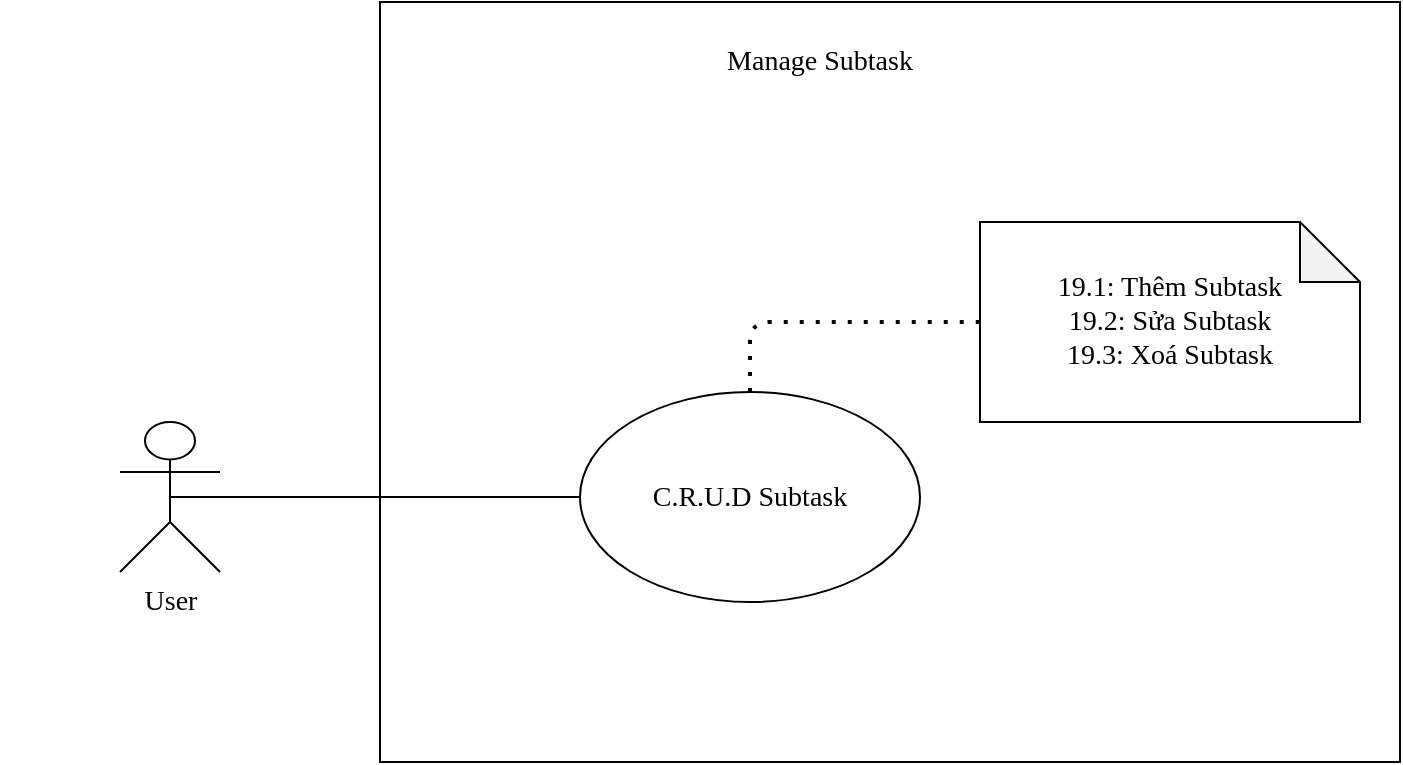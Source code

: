 <mxfile version="13.10.4" type="device"><diagram id="uqQDiPPertqWB5zfqkgj" name="Page-1"><mxGraphModel dx="738" dy="459" grid="1" gridSize="10" guides="1" tooltips="1" connect="1" arrows="1" fold="1" page="1" pageScale="1" pageWidth="827" pageHeight="1169" math="0" shadow="0"><root><mxCell id="0"/><mxCell id="1" parent="0"/><mxCell id="i3skTmydSybiQhi2TFSc-9" value="" style="group" parent="1" vertex="1" connectable="0"><mxGeometry x="60" y="20" width="700" height="380" as="geometry"/></mxCell><mxCell id="i3skTmydSybiQhi2TFSc-4" value="" style="rounded=0;whiteSpace=wrap;html=1;fillColor=none;fontFamily=Verdana;fontSize=14;" parent="i3skTmydSybiQhi2TFSc-9" vertex="1"><mxGeometry x="190" width="510" height="380" as="geometry"/></mxCell><mxCell id="i3skTmydSybiQhi2TFSc-7" value="" style="group;fontFamily=Verdana;fontSize=14;" parent="i3skTmydSybiQhi2TFSc-9" vertex="1" connectable="0"><mxGeometry y="110" width="680" height="190" as="geometry"/></mxCell><mxCell id="i3skTmydSybiQhi2TFSc-1" value="User" style="shape=umlActor;verticalLabelPosition=bottom;verticalAlign=top;html=1;outlineConnect=0;fontFamily=Verdana;fontSize=14;" parent="i3skTmydSybiQhi2TFSc-7" vertex="1"><mxGeometry x="60" y="100" width="50" height="75" as="geometry"/></mxCell><mxCell id="i3skTmydSybiQhi2TFSc-2" value="C.R.U.D Subtask" style="ellipse;whiteSpace=wrap;html=1;fontFamily=Verdana;fontSize=14;" parent="i3skTmydSybiQhi2TFSc-7" vertex="1"><mxGeometry x="290" y="85" width="170" height="105" as="geometry"/></mxCell><mxCell id="i3skTmydSybiQhi2TFSc-3" value="19.1: Thêm Subtask&lt;br&gt;19.2: Sửa Subtask&lt;br&gt;19.3: Xoá Subtask" style="shape=note;whiteSpace=wrap;html=1;backgroundOutline=1;darkOpacity=0.05;fontFamily=Verdana;fontSize=14;" parent="i3skTmydSybiQhi2TFSc-7" vertex="1"><mxGeometry x="490" width="190" height="100" as="geometry"/></mxCell><mxCell id="i3skTmydSybiQhi2TFSc-5" value="" style="endArrow=none;dashed=1;html=1;dashPattern=1 3;strokeWidth=2;entryX=0;entryY=0.5;entryDx=0;entryDy=0;entryPerimeter=0;exitX=0.5;exitY=0;exitDx=0;exitDy=0;edgeStyle=orthogonalEdgeStyle;fontFamily=Verdana;fontSize=14;" parent="i3skTmydSybiQhi2TFSc-7" source="i3skTmydSybiQhi2TFSc-2" target="i3skTmydSybiQhi2TFSc-3" edge="1"><mxGeometry width="50" height="50" relative="1" as="geometry"><mxPoint x="270" y="80" as="sourcePoint"/><mxPoint x="320" y="30" as="targetPoint"/></mxGeometry></mxCell><mxCell id="i3skTmydSybiQhi2TFSc-6" value="" style="endArrow=none;html=1;entryX=0.5;entryY=0.5;entryDx=0;entryDy=0;entryPerimeter=0;exitX=0;exitY=0.5;exitDx=0;exitDy=0;fontFamily=Verdana;fontSize=14;" parent="i3skTmydSybiQhi2TFSc-7" source="i3skTmydSybiQhi2TFSc-2" target="i3skTmydSybiQhi2TFSc-1" edge="1"><mxGeometry width="50" height="50" relative="1" as="geometry"><mxPoint x="270" y="80" as="sourcePoint"/><mxPoint x="320" y="30" as="targetPoint"/></mxGeometry></mxCell><mxCell id="i3skTmydSybiQhi2TFSc-8" value="Manage Subtask" style="text;html=1;strokeColor=none;fillColor=none;align=center;verticalAlign=middle;whiteSpace=wrap;rounded=0;fontFamily=Verdana;fontSize=14;" parent="i3skTmydSybiQhi2TFSc-9" vertex="1"><mxGeometry x="340" y="20" width="140" height="20" as="geometry"/></mxCell></root></mxGraphModel></diagram></mxfile>
